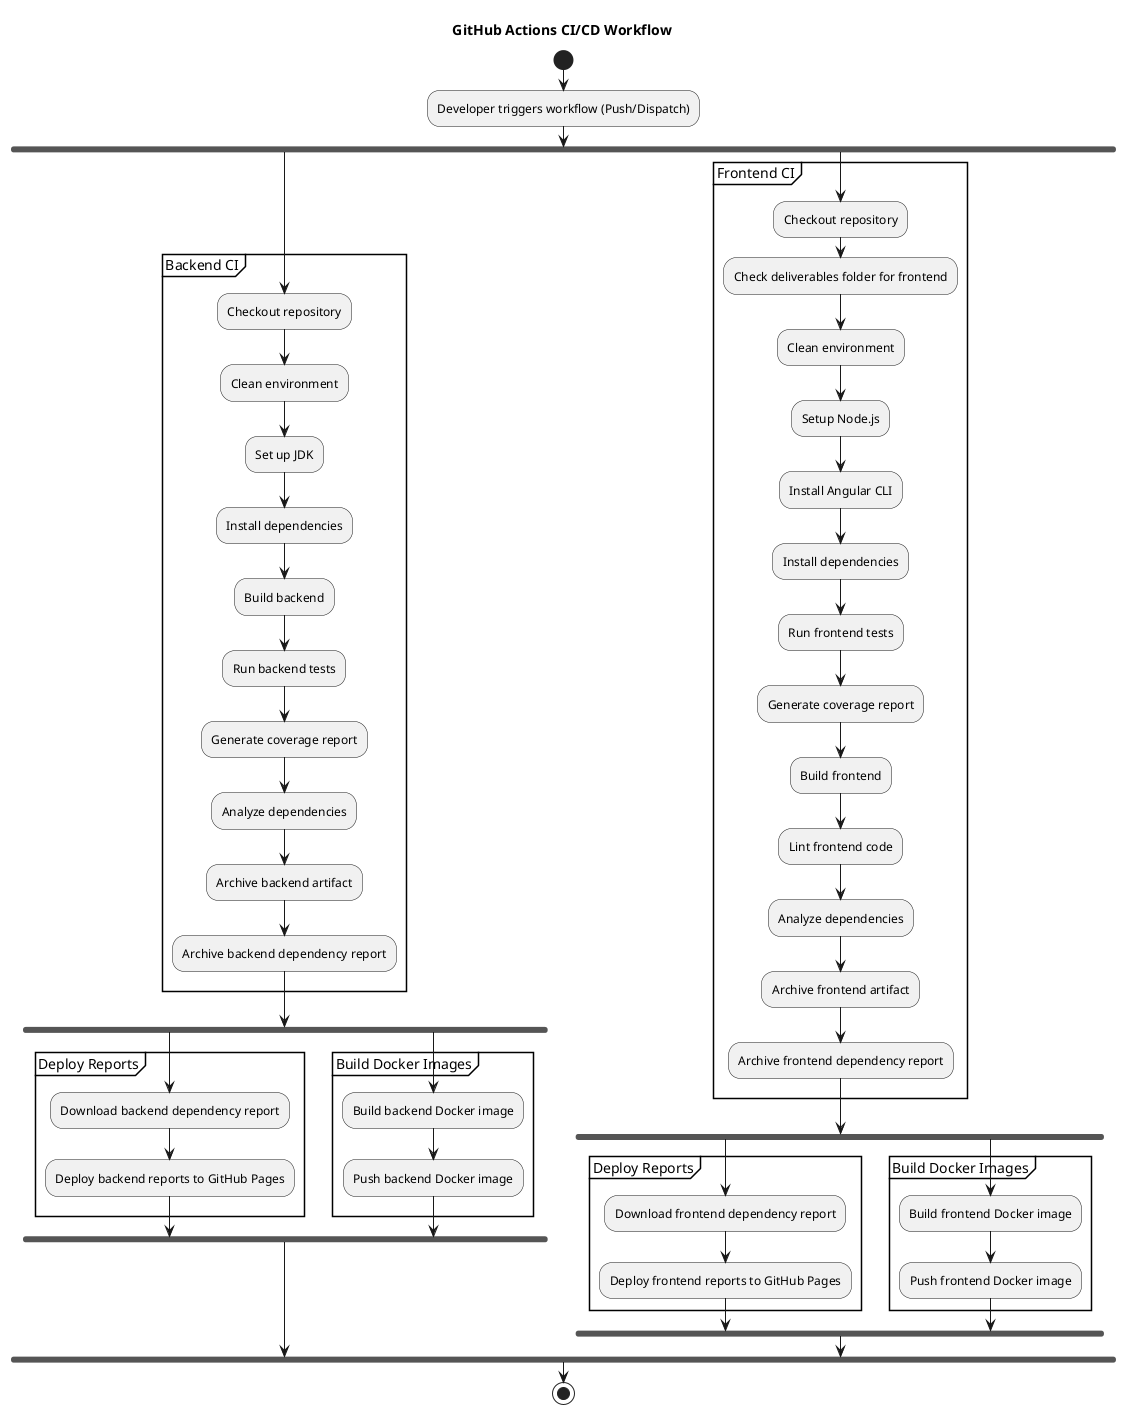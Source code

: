 @startuml
title GitHub Actions CI/CD Workflow

start
:Developer triggers workflow (Push/Dispatch);

fork
    partition "Backend CI" {
        :Checkout repository;
        :Clean environment;
        :Set up JDK;
        :Install dependencies;
        :Build backend;
        :Run backend tests;
        :Generate coverage report;
        :Analyze dependencies;
        :Archive backend artifact;
        :Archive backend dependency report;
    }
    fork
        partition "Deploy Reports" {
            :Download backend dependency report;
            :Deploy backend reports to GitHub Pages;
        }
    fork again
        partition "Build Docker Images" {
            :Build backend Docker image;
            :Push backend Docker image;
        }
    end fork
fork again
    partition "Frontend CI" {
        :Checkout repository;
        :Check deliverables folder for frontend;
        :Clean environment;
        :Setup Node.js;
        :Install Angular CLI;
        :Install dependencies;
        :Run frontend tests;
        :Generate coverage report;
        :Build frontend;
        :Lint frontend code;
        :Analyze dependencies;
        :Archive frontend artifact;
        :Archive frontend dependency report;
    }
    fork
        partition "Deploy Reports" {
            :Download frontend dependency report;
            :Deploy frontend reports to GitHub Pages;
        }
    fork again
        partition "Build Docker Images" {
            :Build frontend Docker image;
            :Push frontend Docker image;
        }
    end fork
end fork


stop
@enduml
